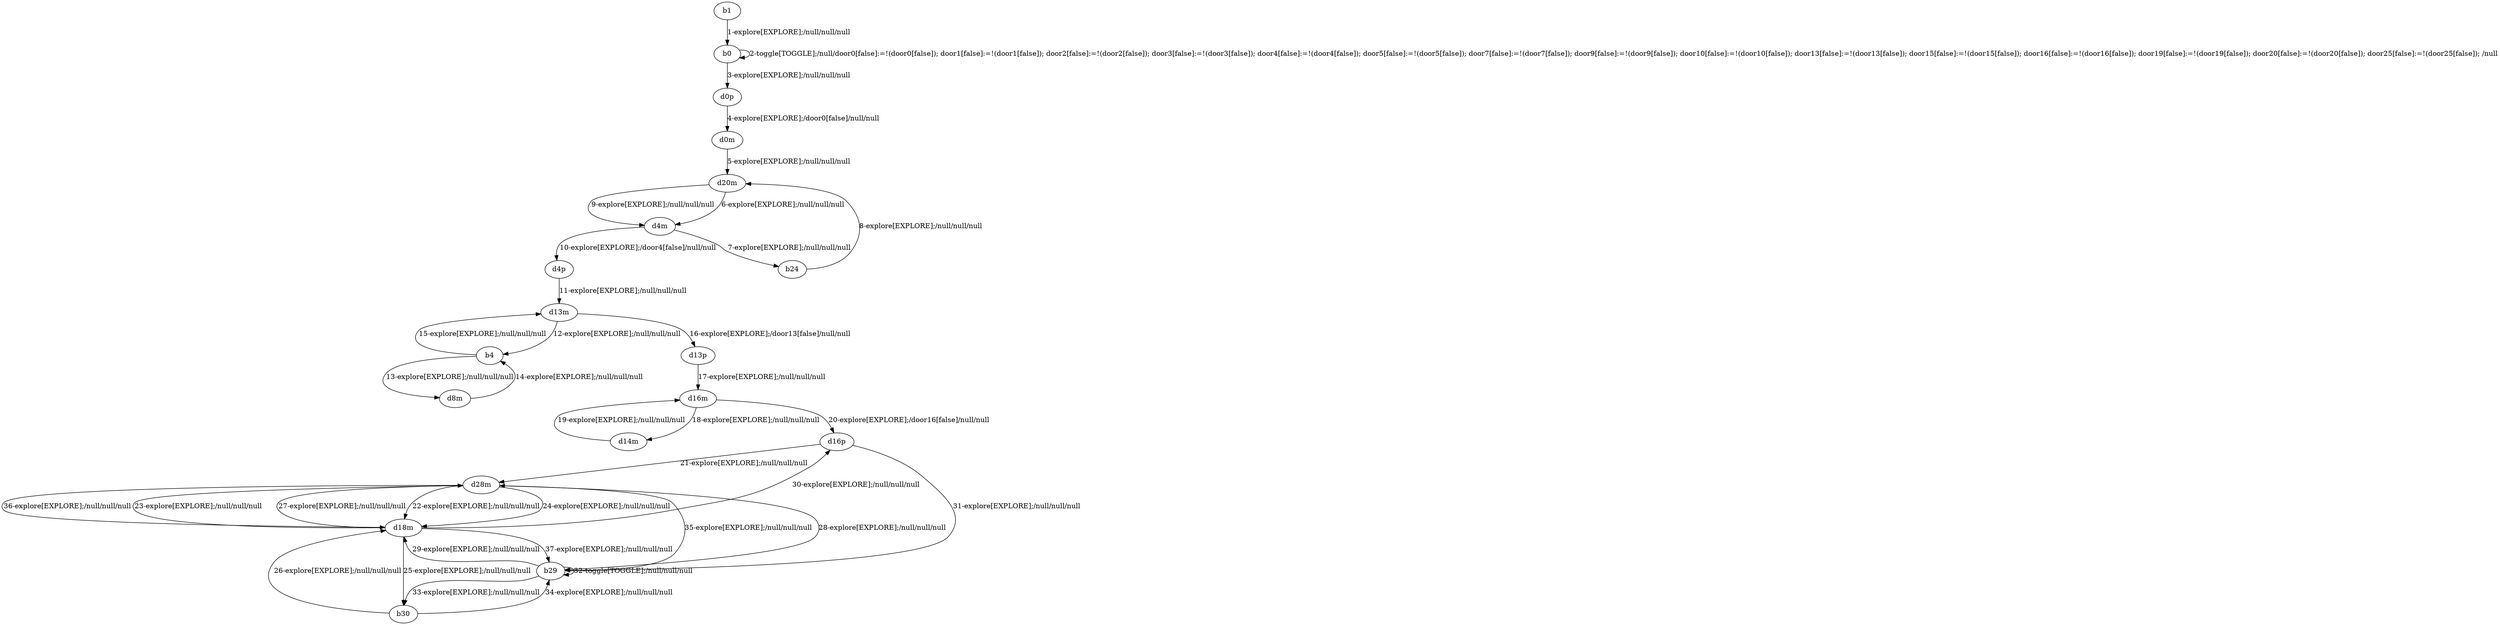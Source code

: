 # Total number of goals covered by this test: 1
# d18m --> b29

digraph g {
"b1" -> "b0" [label = "1-explore[EXPLORE];/null/null/null"];
"b0" -> "b0" [label = "2-toggle[TOGGLE];/null/door0[false]:=!(door0[false]); door1[false]:=!(door1[false]); door2[false]:=!(door2[false]); door3[false]:=!(door3[false]); door4[false]:=!(door4[false]); door5[false]:=!(door5[false]); door7[false]:=!(door7[false]); door9[false]:=!(door9[false]); door10[false]:=!(door10[false]); door13[false]:=!(door13[false]); door15[false]:=!(door15[false]); door16[false]:=!(door16[false]); door19[false]:=!(door19[false]); door20[false]:=!(door20[false]); door25[false]:=!(door25[false]); /null"];
"b0" -> "d0p" [label = "3-explore[EXPLORE];/null/null/null"];
"d0p" -> "d0m" [label = "4-explore[EXPLORE];/door0[false]/null/null"];
"d0m" -> "d20m" [label = "5-explore[EXPLORE];/null/null/null"];
"d20m" -> "d4m" [label = "6-explore[EXPLORE];/null/null/null"];
"d4m" -> "b24" [label = "7-explore[EXPLORE];/null/null/null"];
"b24" -> "d20m" [label = "8-explore[EXPLORE];/null/null/null"];
"d20m" -> "d4m" [label = "9-explore[EXPLORE];/null/null/null"];
"d4m" -> "d4p" [label = "10-explore[EXPLORE];/door4[false]/null/null"];
"d4p" -> "d13m" [label = "11-explore[EXPLORE];/null/null/null"];
"d13m" -> "b4" [label = "12-explore[EXPLORE];/null/null/null"];
"b4" -> "d8m" [label = "13-explore[EXPLORE];/null/null/null"];
"d8m" -> "b4" [label = "14-explore[EXPLORE];/null/null/null"];
"b4" -> "d13m" [label = "15-explore[EXPLORE];/null/null/null"];
"d13m" -> "d13p" [label = "16-explore[EXPLORE];/door13[false]/null/null"];
"d13p" -> "d16m" [label = "17-explore[EXPLORE];/null/null/null"];
"d16m" -> "d14m" [label = "18-explore[EXPLORE];/null/null/null"];
"d14m" -> "d16m" [label = "19-explore[EXPLORE];/null/null/null"];
"d16m" -> "d16p" [label = "20-explore[EXPLORE];/door16[false]/null/null"];
"d16p" -> "d28m" [label = "21-explore[EXPLORE];/null/null/null"];
"d28m" -> "d18m" [label = "22-explore[EXPLORE];/null/null/null"];
"d18m" -> "d28m" [label = "23-explore[EXPLORE];/null/null/null"];
"d28m" -> "d18m" [label = "24-explore[EXPLORE];/null/null/null"];
"d18m" -> "b30" [label = "25-explore[EXPLORE];/null/null/null"];
"b30" -> "d18m" [label = "26-explore[EXPLORE];/null/null/null"];
"d18m" -> "d28m" [label = "27-explore[EXPLORE];/null/null/null"];
"d28m" -> "b29" [label = "28-explore[EXPLORE];/null/null/null"];
"b29" -> "d18m" [label = "29-explore[EXPLORE];/null/null/null"];
"d18m" -> "d16p" [label = "30-explore[EXPLORE];/null/null/null"];
"d16p" -> "b29" [label = "31-explore[EXPLORE];/null/null/null"];
"b29" -> "b29" [label = "32-toggle[TOGGLE];/null/null/null"];
"b29" -> "b30" [label = "33-explore[EXPLORE];/null/null/null"];
"b30" -> "b29" [label = "34-explore[EXPLORE];/null/null/null"];
"b29" -> "d28m" [label = "35-explore[EXPLORE];/null/null/null"];
"d28m" -> "d18m" [label = "36-explore[EXPLORE];/null/null/null"];
"d18m" -> "b29" [label = "37-explore[EXPLORE];/null/null/null"];
}